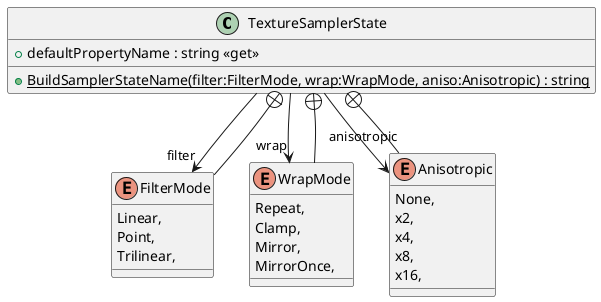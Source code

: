 @startuml
class TextureSamplerState {
    + {static} BuildSamplerStateName(filter:FilterMode, wrap:WrapMode, aniso:Anisotropic) : string
    + defaultPropertyName : string <<get>>
}
enum FilterMode {
    Linear,
    Point,
    Trilinear,
}
enum WrapMode {
    Repeat,
    Clamp,
    Mirror,
    MirrorOnce,
}
enum Anisotropic {
    None,
    x2,
    x4,
    x8,
    x16,
}
TextureSamplerState --> "filter" FilterMode
TextureSamplerState --> "wrap" WrapMode
TextureSamplerState --> "anisotropic" Anisotropic
TextureSamplerState +-- FilterMode
TextureSamplerState +-- WrapMode
TextureSamplerState +-- Anisotropic
@enduml

